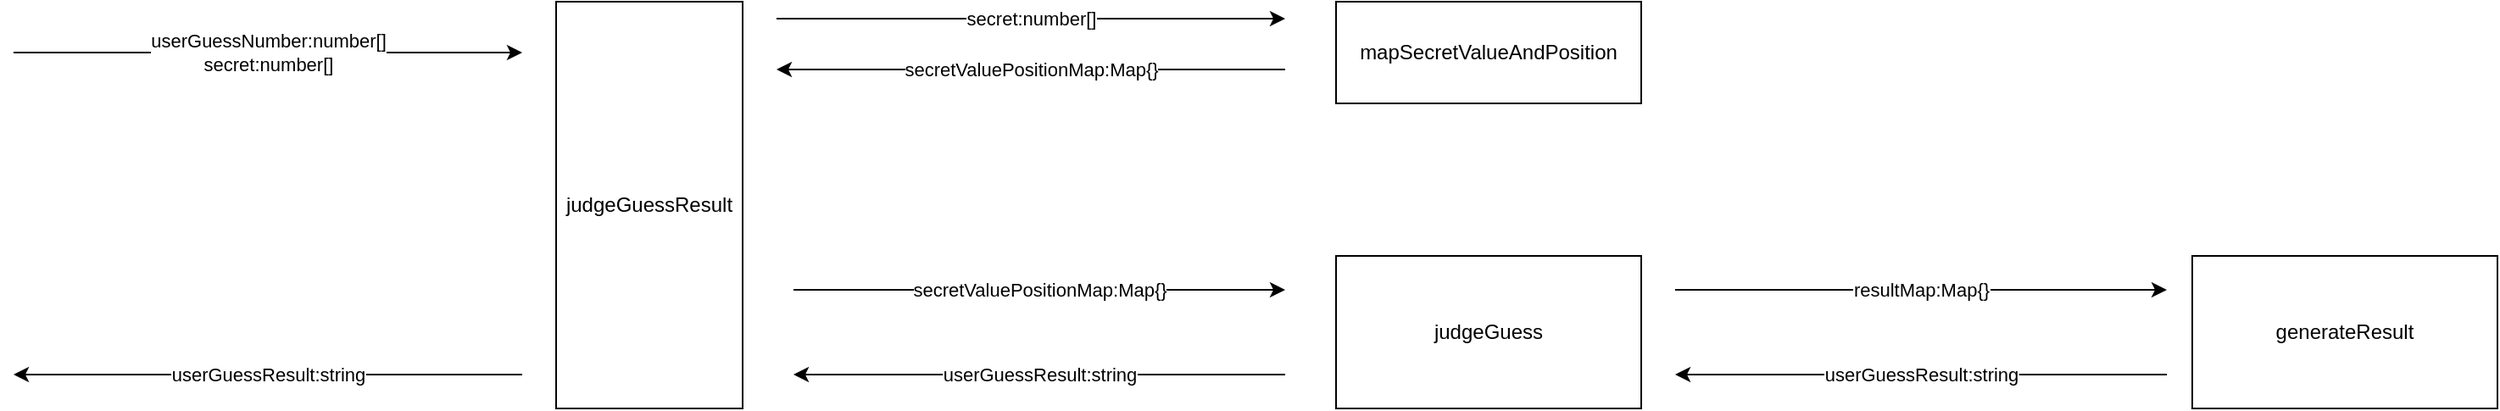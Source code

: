 <mxfile version="13.6.5">
    <diagram id="GTy9X503EZAOms2919tu" name="第 1 页">
        <mxGraphModel dx="2015" dy="688" grid="1" gridSize="10" guides="1" tooltips="1" connect="1" arrows="1" fold="1" page="1" pageScale="1" pageWidth="850" pageHeight="1100" math="0" shadow="0">
            <root>
                <mxCell id="0"/>
                <mxCell id="1" parent="0"/>
                <mxCell id="2" value="judgeGuessResult" style="rounded=0;whiteSpace=wrap;html=1;" vertex="1" parent="1">
                    <mxGeometry x="130" y="130" width="110" height="240" as="geometry"/>
                </mxCell>
                <mxCell id="3" value="" style="endArrow=classic;html=1;" edge="1" parent="1">
                    <mxGeometry relative="1" as="geometry">
                        <mxPoint x="-190" y="160" as="sourcePoint"/>
                        <mxPoint x="110" y="160" as="targetPoint"/>
                    </mxGeometry>
                </mxCell>
                <mxCell id="4" value="userGuessNumber:number[]&lt;br&gt;secret:number[]" style="edgeLabel;resizable=0;html=1;align=center;verticalAlign=middle;" connectable="0" vertex="1" parent="3">
                    <mxGeometry relative="1" as="geometry">
                        <mxPoint as="offset"/>
                    </mxGeometry>
                </mxCell>
                <mxCell id="5" value="" style="endArrow=classic;html=1;" edge="1" parent="1">
                    <mxGeometry relative="1" as="geometry">
                        <mxPoint x="110" y="350" as="sourcePoint"/>
                        <mxPoint x="-190" y="350" as="targetPoint"/>
                    </mxGeometry>
                </mxCell>
                <mxCell id="6" value="userGuessResult:string" style="edgeLabel;resizable=0;html=1;align=center;verticalAlign=middle;" connectable="0" vertex="1" parent="5">
                    <mxGeometry relative="1" as="geometry">
                        <mxPoint as="offset"/>
                    </mxGeometry>
                </mxCell>
                <mxCell id="13" value="mapSecretValueAndPosition" style="rounded=0;whiteSpace=wrap;html=1;" vertex="1" parent="1">
                    <mxGeometry x="590" y="130" width="180" height="60" as="geometry"/>
                </mxCell>
                <mxCell id="14" value="" style="endArrow=classic;html=1;" edge="1" parent="1">
                    <mxGeometry relative="1" as="geometry">
                        <mxPoint x="260" y="140" as="sourcePoint"/>
                        <mxPoint x="560" y="140" as="targetPoint"/>
                    </mxGeometry>
                </mxCell>
                <mxCell id="15" value="secret:number[]" style="edgeLabel;resizable=0;html=1;align=center;verticalAlign=middle;" connectable="0" vertex="1" parent="14">
                    <mxGeometry relative="1" as="geometry">
                        <mxPoint as="offset"/>
                    </mxGeometry>
                </mxCell>
                <mxCell id="16" value="" style="endArrow=classic;html=1;" edge="1" parent="1">
                    <mxGeometry relative="1" as="geometry">
                        <mxPoint x="560" y="170" as="sourcePoint"/>
                        <mxPoint x="260" y="170" as="targetPoint"/>
                    </mxGeometry>
                </mxCell>
                <mxCell id="17" value="secretValuePositionMap:Map{}" style="edgeLabel;resizable=0;html=1;align=center;verticalAlign=middle;" connectable="0" vertex="1" parent="16">
                    <mxGeometry relative="1" as="geometry">
                        <mxPoint as="offset"/>
                    </mxGeometry>
                </mxCell>
                <mxCell id="18" value="judgeGuess" style="rounded=0;whiteSpace=wrap;html=1;" vertex="1" parent="1">
                    <mxGeometry x="590" y="280" width="180" height="90" as="geometry"/>
                </mxCell>
                <mxCell id="19" value="generateResult" style="rounded=0;whiteSpace=wrap;html=1;" vertex="1" parent="1">
                    <mxGeometry x="1095" y="280" width="180" height="90" as="geometry"/>
                </mxCell>
                <mxCell id="20" value="" style="endArrow=classic;html=1;" edge="1" parent="1">
                    <mxGeometry relative="1" as="geometry">
                        <mxPoint x="270" y="300" as="sourcePoint"/>
                        <mxPoint x="560" y="300" as="targetPoint"/>
                    </mxGeometry>
                </mxCell>
                <mxCell id="21" value="secretValuePositionMap:Map{}" style="edgeLabel;resizable=0;html=1;align=center;verticalAlign=middle;" connectable="0" vertex="1" parent="20">
                    <mxGeometry relative="1" as="geometry">
                        <mxPoint as="offset"/>
                    </mxGeometry>
                </mxCell>
                <mxCell id="24" value="" style="endArrow=classic;html=1;" edge="1" parent="1">
                    <mxGeometry relative="1" as="geometry">
                        <mxPoint x="790" y="300" as="sourcePoint"/>
                        <mxPoint x="1080" y="300" as="targetPoint"/>
                    </mxGeometry>
                </mxCell>
                <mxCell id="25" value="resultMap:Map{}" style="edgeLabel;resizable=0;html=1;align=center;verticalAlign=middle;" connectable="0" vertex="1" parent="24">
                    <mxGeometry relative="1" as="geometry">
                        <mxPoint as="offset"/>
                    </mxGeometry>
                </mxCell>
                <mxCell id="26" value="" style="endArrow=classic;html=1;" edge="1" parent="1">
                    <mxGeometry relative="1" as="geometry">
                        <mxPoint x="1080" y="350" as="sourcePoint"/>
                        <mxPoint x="790" y="350" as="targetPoint"/>
                    </mxGeometry>
                </mxCell>
                <mxCell id="27" value="userGuessResult:string" style="edgeLabel;resizable=0;html=1;align=center;verticalAlign=middle;" connectable="0" vertex="1" parent="26">
                    <mxGeometry relative="1" as="geometry">
                        <mxPoint as="offset"/>
                    </mxGeometry>
                </mxCell>
                <mxCell id="29" value="" style="endArrow=classic;html=1;" edge="1" parent="1">
                    <mxGeometry relative="1" as="geometry">
                        <mxPoint x="560" y="350" as="sourcePoint"/>
                        <mxPoint x="270" y="350" as="targetPoint"/>
                    </mxGeometry>
                </mxCell>
                <mxCell id="30" value="userGuessResult:string" style="edgeLabel;resizable=0;html=1;align=center;verticalAlign=middle;" connectable="0" vertex="1" parent="29">
                    <mxGeometry relative="1" as="geometry">
                        <mxPoint as="offset"/>
                    </mxGeometry>
                </mxCell>
            </root>
        </mxGraphModel>
    </diagram>
</mxfile>